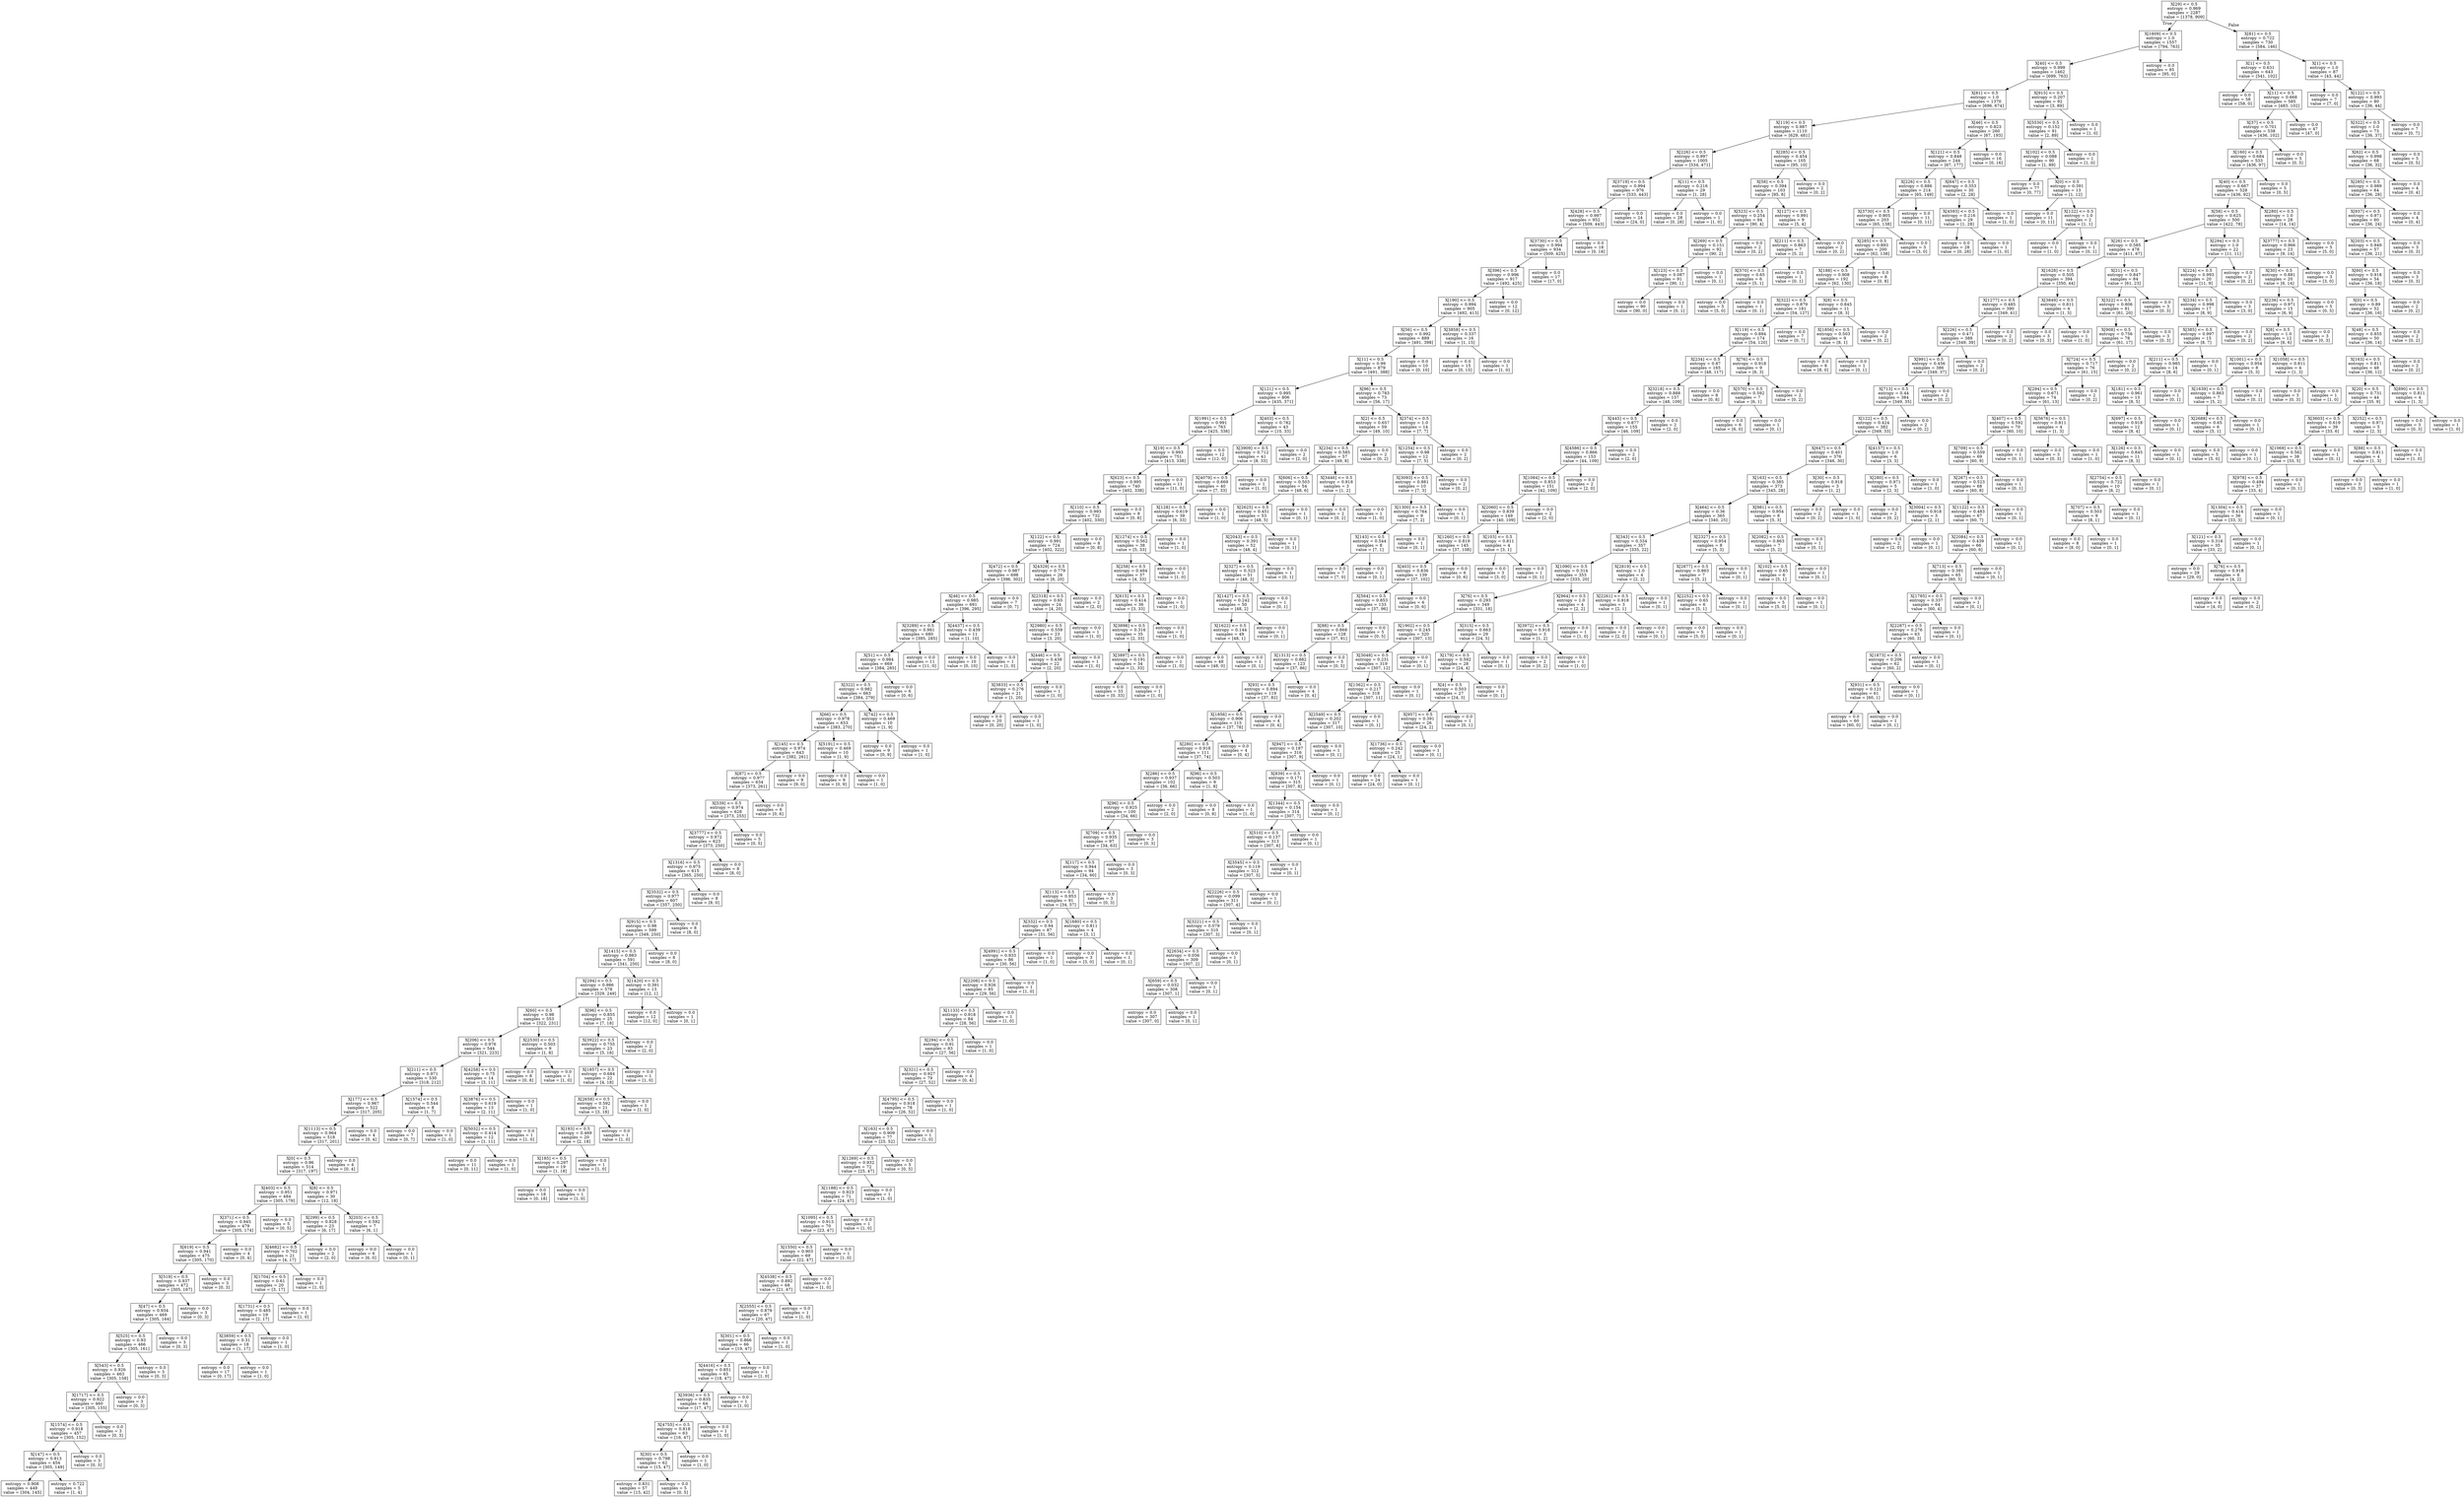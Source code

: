 digraph Tree {
node [shape=box] ;
0 [label="X[29] <= 0.5\nentropy = 0.969\nsamples = 2287\nvalue = [1378, 909]"] ;
1 [label="X[1609] <= 0.5\nentropy = 1.0\nsamples = 1557\nvalue = [794, 763]"] ;
0 -> 1 [labeldistance=2.5, labelangle=45, headlabel="True"] ;
2 [label="X[40] <= 0.5\nentropy = 0.999\nsamples = 1462\nvalue = [699, 763]"] ;
1 -> 2 ;
3 [label="X[81] <= 0.5\nentropy = 1.0\nsamples = 1370\nvalue = [696, 674]"] ;
2 -> 3 ;
4 [label="X[119] <= 0.5\nentropy = 0.987\nsamples = 1110\nvalue = [629, 481]"] ;
3 -> 4 ;
5 [label="X[226] <= 0.5\nentropy = 0.997\nsamples = 1005\nvalue = [534, 471]"] ;
4 -> 5 ;
6 [label="X[3719] <= 0.5\nentropy = 0.994\nsamples = 976\nvalue = [533, 443]"] ;
5 -> 6 ;
7 [label="X[428] <= 0.5\nentropy = 0.997\nsamples = 952\nvalue = [509, 443]"] ;
6 -> 7 ;
8 [label="X[3730] <= 0.5\nentropy = 0.994\nsamples = 934\nvalue = [509, 425]"] ;
7 -> 8 ;
9 [label="X[396] <= 0.5\nentropy = 0.996\nsamples = 917\nvalue = [492, 425]"] ;
8 -> 9 ;
10 [label="X[190] <= 0.5\nentropy = 0.994\nsamples = 905\nvalue = [492, 413]"] ;
9 -> 10 ;
11 [label="X[56] <= 0.5\nentropy = 0.992\nsamples = 889\nvalue = [491, 398]"] ;
10 -> 11 ;
12 [label="X[11] <= 0.5\nentropy = 0.99\nsamples = 879\nvalue = [491, 388]"] ;
11 -> 12 ;
13 [label="X[121] <= 0.5\nentropy = 0.995\nsamples = 806\nvalue = [435, 371]"] ;
12 -> 13 ;
14 [label="X[1991] <= 0.5\nentropy = 0.991\nsamples = 763\nvalue = [425, 338]"] ;
13 -> 14 ;
15 [label="X[19] <= 0.5\nentropy = 0.993\nsamples = 751\nvalue = [413, 338]"] ;
14 -> 15 ;
16 [label="X[623] <= 0.5\nentropy = 0.995\nsamples = 740\nvalue = [402, 338]"] ;
15 -> 16 ;
17 [label="X[110] <= 0.5\nentropy = 0.993\nsamples = 732\nvalue = [402, 330]"] ;
16 -> 17 ;
18 [label="X[122] <= 0.5\nentropy = 0.991\nsamples = 724\nvalue = [402, 322]"] ;
17 -> 18 ;
19 [label="X[472] <= 0.5\nentropy = 0.987\nsamples = 698\nvalue = [396, 302]"] ;
18 -> 19 ;
20 [label="X[46] <= 0.5\nentropy = 0.985\nsamples = 691\nvalue = [396, 295]"] ;
19 -> 20 ;
21 [label="X[3289] <= 0.5\nentropy = 0.981\nsamples = 680\nvalue = [395, 285]"] ;
20 -> 21 ;
22 [label="X[51] <= 0.5\nentropy = 0.984\nsamples = 669\nvalue = [384, 285]"] ;
21 -> 22 ;
23 [label="X[322] <= 0.5\nentropy = 0.982\nsamples = 663\nvalue = [384, 279]"] ;
22 -> 23 ;
24 [label="X[66] <= 0.5\nentropy = 0.978\nsamples = 653\nvalue = [383, 270]"] ;
23 -> 24 ;
25 [label="X[145] <= 0.5\nentropy = 0.974\nsamples = 643\nvalue = [382, 261]"] ;
24 -> 25 ;
26 [label="X[87] <= 0.5\nentropy = 0.977\nsamples = 634\nvalue = [373, 261]"] ;
25 -> 26 ;
27 [label="X[539] <= 0.5\nentropy = 0.974\nsamples = 628\nvalue = [373, 255]"] ;
26 -> 27 ;
28 [label="X[3777] <= 0.5\nentropy = 0.972\nsamples = 623\nvalue = [373, 250]"] ;
27 -> 28 ;
29 [label="X[1316] <= 0.5\nentropy = 0.975\nsamples = 615\nvalue = [365, 250]"] ;
28 -> 29 ;
30 [label="X[3532] <= 0.5\nentropy = 0.977\nsamples = 607\nvalue = [357, 250]"] ;
29 -> 30 ;
31 [label="X[915] <= 0.5\nentropy = 0.98\nsamples = 599\nvalue = [349, 250]"] ;
30 -> 31 ;
32 [label="X[1415] <= 0.5\nentropy = 0.983\nsamples = 591\nvalue = [341, 250]"] ;
31 -> 32 ;
33 [label="X[294] <= 0.5\nentropy = 0.986\nsamples = 578\nvalue = [329, 249]"] ;
32 -> 33 ;
34 [label="X[60] <= 0.5\nentropy = 0.98\nsamples = 553\nvalue = [322, 231]"] ;
33 -> 34 ;
35 [label="X[206] <= 0.5\nentropy = 0.976\nsamples = 544\nvalue = [321, 223]"] ;
34 -> 35 ;
36 [label="X[211] <= 0.5\nentropy = 0.971\nsamples = 530\nvalue = [318, 212]"] ;
35 -> 36 ;
37 [label="X[177] <= 0.5\nentropy = 0.967\nsamples = 522\nvalue = [317, 205]"] ;
36 -> 37 ;
38 [label="X[1113] <= 0.5\nentropy = 0.964\nsamples = 518\nvalue = [317, 201]"] ;
37 -> 38 ;
39 [label="X[0] <= 0.5\nentropy = 0.96\nsamples = 514\nvalue = [317, 197]"] ;
38 -> 39 ;
40 [label="X[403] <= 0.5\nentropy = 0.951\nsamples = 484\nvalue = [305, 179]"] ;
39 -> 40 ;
41 [label="X[371] <= 0.5\nentropy = 0.945\nsamples = 479\nvalue = [305, 174]"] ;
40 -> 41 ;
42 [label="X[619] <= 0.5\nentropy = 0.941\nsamples = 475\nvalue = [305, 170]"] ;
41 -> 42 ;
43 [label="X[519] <= 0.5\nentropy = 0.937\nsamples = 472\nvalue = [305, 167]"] ;
42 -> 43 ;
44 [label="X[47] <= 0.5\nentropy = 0.934\nsamples = 469\nvalue = [305, 164]"] ;
43 -> 44 ;
45 [label="X[525] <= 0.5\nentropy = 0.93\nsamples = 466\nvalue = [305, 161]"] ;
44 -> 45 ;
46 [label="X[543] <= 0.5\nentropy = 0.926\nsamples = 463\nvalue = [305, 158]"] ;
45 -> 46 ;
47 [label="X[1717] <= 0.5\nentropy = 0.922\nsamples = 460\nvalue = [305, 155]"] ;
46 -> 47 ;
48 [label="X[1574] <= 0.5\nentropy = 0.918\nsamples = 457\nvalue = [305, 152]"] ;
47 -> 48 ;
49 [label="X[147] <= 0.5\nentropy = 0.913\nsamples = 454\nvalue = [305, 149]"] ;
48 -> 49 ;
50 [label="entropy = 0.908\nsamples = 449\nvalue = [304, 145]"] ;
49 -> 50 ;
51 [label="entropy = 0.722\nsamples = 5\nvalue = [1, 4]"] ;
49 -> 51 ;
52 [label="entropy = 0.0\nsamples = 3\nvalue = [0, 3]"] ;
48 -> 52 ;
53 [label="entropy = 0.0\nsamples = 3\nvalue = [0, 3]"] ;
47 -> 53 ;
54 [label="entropy = 0.0\nsamples = 3\nvalue = [0, 3]"] ;
46 -> 54 ;
55 [label="entropy = 0.0\nsamples = 3\nvalue = [0, 3]"] ;
45 -> 55 ;
56 [label="entropy = 0.0\nsamples = 3\nvalue = [0, 3]"] ;
44 -> 56 ;
57 [label="entropy = 0.0\nsamples = 3\nvalue = [0, 3]"] ;
43 -> 57 ;
58 [label="entropy = 0.0\nsamples = 3\nvalue = [0, 3]"] ;
42 -> 58 ;
59 [label="entropy = 0.0\nsamples = 4\nvalue = [0, 4]"] ;
41 -> 59 ;
60 [label="entropy = 0.0\nsamples = 5\nvalue = [0, 5]"] ;
40 -> 60 ;
61 [label="X[8] <= 0.5\nentropy = 0.971\nsamples = 30\nvalue = [12, 18]"] ;
39 -> 61 ;
62 [label="X[299] <= 0.5\nentropy = 0.828\nsamples = 23\nvalue = [6, 17]"] ;
61 -> 62 ;
63 [label="X[4682] <= 0.5\nentropy = 0.702\nsamples = 21\nvalue = [4, 17]"] ;
62 -> 63 ;
64 [label="X[1704] <= 0.5\nentropy = 0.61\nsamples = 20\nvalue = [3, 17]"] ;
63 -> 64 ;
65 [label="X[1731] <= 0.5\nentropy = 0.485\nsamples = 19\nvalue = [2, 17]"] ;
64 -> 65 ;
66 [label="X[3859] <= 0.5\nentropy = 0.31\nsamples = 18\nvalue = [1, 17]"] ;
65 -> 66 ;
67 [label="entropy = 0.0\nsamples = 17\nvalue = [0, 17]"] ;
66 -> 67 ;
68 [label="entropy = 0.0\nsamples = 1\nvalue = [1, 0]"] ;
66 -> 68 ;
69 [label="entropy = 0.0\nsamples = 1\nvalue = [1, 0]"] ;
65 -> 69 ;
70 [label="entropy = 0.0\nsamples = 1\nvalue = [1, 0]"] ;
64 -> 70 ;
71 [label="entropy = 0.0\nsamples = 1\nvalue = [1, 0]"] ;
63 -> 71 ;
72 [label="entropy = 0.0\nsamples = 2\nvalue = [2, 0]"] ;
62 -> 72 ;
73 [label="X[203] <= 0.5\nentropy = 0.592\nsamples = 7\nvalue = [6, 1]"] ;
61 -> 73 ;
74 [label="entropy = 0.0\nsamples = 6\nvalue = [6, 0]"] ;
73 -> 74 ;
75 [label="entropy = 0.0\nsamples = 1\nvalue = [0, 1]"] ;
73 -> 75 ;
76 [label="entropy = 0.0\nsamples = 4\nvalue = [0, 4]"] ;
38 -> 76 ;
77 [label="entropy = 0.0\nsamples = 4\nvalue = [0, 4]"] ;
37 -> 77 ;
78 [label="X[1574] <= 0.5\nentropy = 0.544\nsamples = 8\nvalue = [1, 7]"] ;
36 -> 78 ;
79 [label="entropy = 0.0\nsamples = 7\nvalue = [0, 7]"] ;
78 -> 79 ;
80 [label="entropy = 0.0\nsamples = 1\nvalue = [1, 0]"] ;
78 -> 80 ;
81 [label="X[4258] <= 0.5\nentropy = 0.75\nsamples = 14\nvalue = [3, 11]"] ;
35 -> 81 ;
82 [label="X[3876] <= 0.5\nentropy = 0.619\nsamples = 13\nvalue = [2, 11]"] ;
81 -> 82 ;
83 [label="X[5032] <= 0.5\nentropy = 0.414\nsamples = 12\nvalue = [1, 11]"] ;
82 -> 83 ;
84 [label="entropy = 0.0\nsamples = 11\nvalue = [0, 11]"] ;
83 -> 84 ;
85 [label="entropy = 0.0\nsamples = 1\nvalue = [1, 0]"] ;
83 -> 85 ;
86 [label="entropy = 0.0\nsamples = 1\nvalue = [1, 0]"] ;
82 -> 86 ;
87 [label="entropy = 0.0\nsamples = 1\nvalue = [1, 0]"] ;
81 -> 87 ;
88 [label="X[2530] <= 0.5\nentropy = 0.503\nsamples = 9\nvalue = [1, 8]"] ;
34 -> 88 ;
89 [label="entropy = 0.0\nsamples = 8\nvalue = [0, 8]"] ;
88 -> 89 ;
90 [label="entropy = 0.0\nsamples = 1\nvalue = [1, 0]"] ;
88 -> 90 ;
91 [label="X[96] <= 0.5\nentropy = 0.855\nsamples = 25\nvalue = [7, 18]"] ;
33 -> 91 ;
92 [label="X[3922] <= 0.5\nentropy = 0.755\nsamples = 23\nvalue = [5, 18]"] ;
91 -> 92 ;
93 [label="X[1857] <= 0.5\nentropy = 0.684\nsamples = 22\nvalue = [4, 18]"] ;
92 -> 93 ;
94 [label="X[2658] <= 0.5\nentropy = 0.592\nsamples = 21\nvalue = [3, 18]"] ;
93 -> 94 ;
95 [label="X[193] <= 0.5\nentropy = 0.469\nsamples = 20\nvalue = [2, 18]"] ;
94 -> 95 ;
96 [label="X[185] <= 0.5\nentropy = 0.297\nsamples = 19\nvalue = [1, 18]"] ;
95 -> 96 ;
97 [label="entropy = 0.0\nsamples = 18\nvalue = [0, 18]"] ;
96 -> 97 ;
98 [label="entropy = 0.0\nsamples = 1\nvalue = [1, 0]"] ;
96 -> 98 ;
99 [label="entropy = 0.0\nsamples = 1\nvalue = [1, 0]"] ;
95 -> 99 ;
100 [label="entropy = 0.0\nsamples = 1\nvalue = [1, 0]"] ;
94 -> 100 ;
101 [label="entropy = 0.0\nsamples = 1\nvalue = [1, 0]"] ;
93 -> 101 ;
102 [label="entropy = 0.0\nsamples = 1\nvalue = [1, 0]"] ;
92 -> 102 ;
103 [label="entropy = 0.0\nsamples = 2\nvalue = [2, 0]"] ;
91 -> 103 ;
104 [label="X[1420] <= 0.5\nentropy = 0.391\nsamples = 13\nvalue = [12, 1]"] ;
32 -> 104 ;
105 [label="entropy = 0.0\nsamples = 12\nvalue = [12, 0]"] ;
104 -> 105 ;
106 [label="entropy = 0.0\nsamples = 1\nvalue = [0, 1]"] ;
104 -> 106 ;
107 [label="entropy = 0.0\nsamples = 8\nvalue = [8, 0]"] ;
31 -> 107 ;
108 [label="entropy = 0.0\nsamples = 8\nvalue = [8, 0]"] ;
30 -> 108 ;
109 [label="entropy = 0.0\nsamples = 8\nvalue = [8, 0]"] ;
29 -> 109 ;
110 [label="entropy = 0.0\nsamples = 8\nvalue = [8, 0]"] ;
28 -> 110 ;
111 [label="entropy = 0.0\nsamples = 5\nvalue = [0, 5]"] ;
27 -> 111 ;
112 [label="entropy = 0.0\nsamples = 6\nvalue = [0, 6]"] ;
26 -> 112 ;
113 [label="entropy = 0.0\nsamples = 9\nvalue = [9, 0]"] ;
25 -> 113 ;
114 [label="X[5191] <= 0.5\nentropy = 0.469\nsamples = 10\nvalue = [1, 9]"] ;
24 -> 114 ;
115 [label="entropy = 0.0\nsamples = 9\nvalue = [0, 9]"] ;
114 -> 115 ;
116 [label="entropy = 0.0\nsamples = 1\nvalue = [1, 0]"] ;
114 -> 116 ;
117 [label="X[742] <= 0.5\nentropy = 0.469\nsamples = 10\nvalue = [1, 9]"] ;
23 -> 117 ;
118 [label="entropy = 0.0\nsamples = 9\nvalue = [0, 9]"] ;
117 -> 118 ;
119 [label="entropy = 0.0\nsamples = 1\nvalue = [1, 0]"] ;
117 -> 119 ;
120 [label="entropy = 0.0\nsamples = 6\nvalue = [0, 6]"] ;
22 -> 120 ;
121 [label="entropy = 0.0\nsamples = 11\nvalue = [11, 0]"] ;
21 -> 121 ;
122 [label="X[4437] <= 0.5\nentropy = 0.439\nsamples = 11\nvalue = [1, 10]"] ;
20 -> 122 ;
123 [label="entropy = 0.0\nsamples = 10\nvalue = [0, 10]"] ;
122 -> 123 ;
124 [label="entropy = 0.0\nsamples = 1\nvalue = [1, 0]"] ;
122 -> 124 ;
125 [label="entropy = 0.0\nsamples = 7\nvalue = [0, 7]"] ;
19 -> 125 ;
126 [label="X[4329] <= 0.5\nentropy = 0.779\nsamples = 26\nvalue = [6, 20]"] ;
18 -> 126 ;
127 [label="X[2318] <= 0.5\nentropy = 0.65\nsamples = 24\nvalue = [4, 20]"] ;
126 -> 127 ;
128 [label="X[2980] <= 0.5\nentropy = 0.559\nsamples = 23\nvalue = [3, 20]"] ;
127 -> 128 ;
129 [label="X[446] <= 0.5\nentropy = 0.439\nsamples = 22\nvalue = [2, 20]"] ;
128 -> 129 ;
130 [label="X[3833] <= 0.5\nentropy = 0.276\nsamples = 21\nvalue = [1, 20]"] ;
129 -> 130 ;
131 [label="entropy = 0.0\nsamples = 20\nvalue = [0, 20]"] ;
130 -> 131 ;
132 [label="entropy = 0.0\nsamples = 1\nvalue = [1, 0]"] ;
130 -> 132 ;
133 [label="entropy = 0.0\nsamples = 1\nvalue = [1, 0]"] ;
129 -> 133 ;
134 [label="entropy = 0.0\nsamples = 1\nvalue = [1, 0]"] ;
128 -> 134 ;
135 [label="entropy = 0.0\nsamples = 1\nvalue = [1, 0]"] ;
127 -> 135 ;
136 [label="entropy = 0.0\nsamples = 2\nvalue = [2, 0]"] ;
126 -> 136 ;
137 [label="entropy = 0.0\nsamples = 8\nvalue = [0, 8]"] ;
17 -> 137 ;
138 [label="entropy = 0.0\nsamples = 8\nvalue = [0, 8]"] ;
16 -> 138 ;
139 [label="entropy = 0.0\nsamples = 11\nvalue = [11, 0]"] ;
15 -> 139 ;
140 [label="entropy = 0.0\nsamples = 12\nvalue = [12, 0]"] ;
14 -> 140 ;
141 [label="X[403] <= 0.5\nentropy = 0.782\nsamples = 43\nvalue = [10, 33]"] ;
13 -> 141 ;
142 [label="X[3909] <= 0.5\nentropy = 0.712\nsamples = 41\nvalue = [8, 33]"] ;
141 -> 142 ;
143 [label="X[4079] <= 0.5\nentropy = 0.669\nsamples = 40\nvalue = [7, 33]"] ;
142 -> 143 ;
144 [label="X[128] <= 0.5\nentropy = 0.619\nsamples = 39\nvalue = [6, 33]"] ;
143 -> 144 ;
145 [label="X[1274] <= 0.5\nentropy = 0.562\nsamples = 38\nvalue = [5, 33]"] ;
144 -> 145 ;
146 [label="X[258] <= 0.5\nentropy = 0.494\nsamples = 37\nvalue = [4, 33]"] ;
145 -> 146 ;
147 [label="X[615] <= 0.5\nentropy = 0.414\nsamples = 36\nvalue = [3, 33]"] ;
146 -> 147 ;
148 [label="X[3898] <= 0.5\nentropy = 0.316\nsamples = 35\nvalue = [2, 33]"] ;
147 -> 148 ;
149 [label="X[3897] <= 0.5\nentropy = 0.191\nsamples = 34\nvalue = [1, 33]"] ;
148 -> 149 ;
150 [label="entropy = 0.0\nsamples = 33\nvalue = [0, 33]"] ;
149 -> 150 ;
151 [label="entropy = 0.0\nsamples = 1\nvalue = [1, 0]"] ;
149 -> 151 ;
152 [label="entropy = 0.0\nsamples = 1\nvalue = [1, 0]"] ;
148 -> 152 ;
153 [label="entropy = 0.0\nsamples = 1\nvalue = [1, 0]"] ;
147 -> 153 ;
154 [label="entropy = 0.0\nsamples = 1\nvalue = [1, 0]"] ;
146 -> 154 ;
155 [label="entropy = 0.0\nsamples = 1\nvalue = [1, 0]"] ;
145 -> 155 ;
156 [label="entropy = 0.0\nsamples = 1\nvalue = [1, 0]"] ;
144 -> 156 ;
157 [label="entropy = 0.0\nsamples = 1\nvalue = [1, 0]"] ;
143 -> 157 ;
158 [label="entropy = 0.0\nsamples = 1\nvalue = [1, 0]"] ;
142 -> 158 ;
159 [label="entropy = 0.0\nsamples = 2\nvalue = [2, 0]"] ;
141 -> 159 ;
160 [label="X[96] <= 0.5\nentropy = 0.783\nsamples = 73\nvalue = [56, 17]"] ;
12 -> 160 ;
161 [label="X[2] <= 0.5\nentropy = 0.657\nsamples = 59\nvalue = [49, 10]"] ;
160 -> 161 ;
162 [label="X[234] <= 0.5\nentropy = 0.585\nsamples = 57\nvalue = [49, 8]"] ;
161 -> 162 ;
163 [label="X[606] <= 0.5\nentropy = 0.503\nsamples = 54\nvalue = [48, 6]"] ;
162 -> 163 ;
164 [label="X[2625] <= 0.5\nentropy = 0.451\nsamples = 53\nvalue = [48, 5]"] ;
163 -> 164 ;
165 [label="X[2043] <= 0.5\nentropy = 0.391\nsamples = 52\nvalue = [48, 4]"] ;
164 -> 165 ;
166 [label="X[327] <= 0.5\nentropy = 0.323\nsamples = 51\nvalue = [48, 3]"] ;
165 -> 166 ;
167 [label="X[1427] <= 0.5\nentropy = 0.242\nsamples = 50\nvalue = [48, 2]"] ;
166 -> 167 ;
168 [label="X[1622] <= 0.5\nentropy = 0.144\nsamples = 49\nvalue = [48, 1]"] ;
167 -> 168 ;
169 [label="entropy = 0.0\nsamples = 48\nvalue = [48, 0]"] ;
168 -> 169 ;
170 [label="entropy = 0.0\nsamples = 1\nvalue = [0, 1]"] ;
168 -> 170 ;
171 [label="entropy = 0.0\nsamples = 1\nvalue = [0, 1]"] ;
167 -> 171 ;
172 [label="entropy = 0.0\nsamples = 1\nvalue = [0, 1]"] ;
166 -> 172 ;
173 [label="entropy = 0.0\nsamples = 1\nvalue = [0, 1]"] ;
165 -> 173 ;
174 [label="entropy = 0.0\nsamples = 1\nvalue = [0, 1]"] ;
164 -> 174 ;
175 [label="entropy = 0.0\nsamples = 1\nvalue = [0, 1]"] ;
163 -> 175 ;
176 [label="X[3446] <= 0.5\nentropy = 0.918\nsamples = 3\nvalue = [1, 2]"] ;
162 -> 176 ;
177 [label="entropy = 0.0\nsamples = 2\nvalue = [0, 2]"] ;
176 -> 177 ;
178 [label="entropy = 0.0\nsamples = 1\nvalue = [1, 0]"] ;
176 -> 178 ;
179 [label="entropy = 0.0\nsamples = 2\nvalue = [0, 2]"] ;
161 -> 179 ;
180 [label="X[374] <= 0.5\nentropy = 1.0\nsamples = 14\nvalue = [7, 7]"] ;
160 -> 180 ;
181 [label="X[1254] <= 0.5\nentropy = 0.98\nsamples = 12\nvalue = [7, 5]"] ;
180 -> 181 ;
182 [label="X[3093] <= 0.5\nentropy = 0.881\nsamples = 10\nvalue = [7, 3]"] ;
181 -> 182 ;
183 [label="X[1300] <= 0.5\nentropy = 0.764\nsamples = 9\nvalue = [7, 2]"] ;
182 -> 183 ;
184 [label="X[143] <= 0.5\nentropy = 0.544\nsamples = 8\nvalue = [7, 1]"] ;
183 -> 184 ;
185 [label="entropy = 0.0\nsamples = 7\nvalue = [7, 0]"] ;
184 -> 185 ;
186 [label="entropy = 0.0\nsamples = 1\nvalue = [0, 1]"] ;
184 -> 186 ;
187 [label="entropy = 0.0\nsamples = 1\nvalue = [0, 1]"] ;
183 -> 187 ;
188 [label="entropy = 0.0\nsamples = 1\nvalue = [0, 1]"] ;
182 -> 188 ;
189 [label="entropy = 0.0\nsamples = 2\nvalue = [0, 2]"] ;
181 -> 189 ;
190 [label="entropy = 0.0\nsamples = 2\nvalue = [0, 2]"] ;
180 -> 190 ;
191 [label="entropy = 0.0\nsamples = 10\nvalue = [0, 10]"] ;
11 -> 191 ;
192 [label="X[3858] <= 0.5\nentropy = 0.337\nsamples = 16\nvalue = [1, 15]"] ;
10 -> 192 ;
193 [label="entropy = 0.0\nsamples = 15\nvalue = [0, 15]"] ;
192 -> 193 ;
194 [label="entropy = 0.0\nsamples = 1\nvalue = [1, 0]"] ;
192 -> 194 ;
195 [label="entropy = 0.0\nsamples = 12\nvalue = [0, 12]"] ;
9 -> 195 ;
196 [label="entropy = 0.0\nsamples = 17\nvalue = [17, 0]"] ;
8 -> 196 ;
197 [label="entropy = 0.0\nsamples = 18\nvalue = [0, 18]"] ;
7 -> 197 ;
198 [label="entropy = 0.0\nsamples = 24\nvalue = [24, 0]"] ;
6 -> 198 ;
199 [label="X[11] <= 0.5\nentropy = 0.216\nsamples = 29\nvalue = [1, 28]"] ;
5 -> 199 ;
200 [label="entropy = 0.0\nsamples = 28\nvalue = [0, 28]"] ;
199 -> 200 ;
201 [label="entropy = 0.0\nsamples = 1\nvalue = [1, 0]"] ;
199 -> 201 ;
202 [label="X[285] <= 0.5\nentropy = 0.454\nsamples = 105\nvalue = [95, 10]"] ;
4 -> 202 ;
203 [label="X[58] <= 0.5\nentropy = 0.394\nsamples = 103\nvalue = [95, 8]"] ;
202 -> 203 ;
204 [label="X[523] <= 0.5\nentropy = 0.254\nsamples = 94\nvalue = [90, 4]"] ;
203 -> 204 ;
205 [label="X[269] <= 0.5\nentropy = 0.151\nsamples = 92\nvalue = [90, 2]"] ;
204 -> 205 ;
206 [label="X[123] <= 0.5\nentropy = 0.087\nsamples = 91\nvalue = [90, 1]"] ;
205 -> 206 ;
207 [label="entropy = 0.0\nsamples = 90\nvalue = [90, 0]"] ;
206 -> 207 ;
208 [label="entropy = 0.0\nsamples = 1\nvalue = [0, 1]"] ;
206 -> 208 ;
209 [label="entropy = 0.0\nsamples = 1\nvalue = [0, 1]"] ;
205 -> 209 ;
210 [label="entropy = 0.0\nsamples = 2\nvalue = [0, 2]"] ;
204 -> 210 ;
211 [label="X[127] <= 0.5\nentropy = 0.991\nsamples = 9\nvalue = [5, 4]"] ;
203 -> 211 ;
212 [label="X[211] <= 0.5\nentropy = 0.863\nsamples = 7\nvalue = [5, 2]"] ;
211 -> 212 ;
213 [label="X[570] <= 0.5\nentropy = 0.65\nsamples = 6\nvalue = [5, 1]"] ;
212 -> 213 ;
214 [label="entropy = 0.0\nsamples = 5\nvalue = [5, 0]"] ;
213 -> 214 ;
215 [label="entropy = 0.0\nsamples = 1\nvalue = [0, 1]"] ;
213 -> 215 ;
216 [label="entropy = 0.0\nsamples = 1\nvalue = [0, 1]"] ;
212 -> 216 ;
217 [label="entropy = 0.0\nsamples = 2\nvalue = [0, 2]"] ;
211 -> 217 ;
218 [label="entropy = 0.0\nsamples = 2\nvalue = [0, 2]"] ;
202 -> 218 ;
219 [label="X[46] <= 0.5\nentropy = 0.823\nsamples = 260\nvalue = [67, 193]"] ;
3 -> 219 ;
220 [label="X[121] <= 0.5\nentropy = 0.848\nsamples = 244\nvalue = [67, 177]"] ;
219 -> 220 ;
221 [label="X[226] <= 0.5\nentropy = 0.886\nsamples = 214\nvalue = [65, 149]"] ;
220 -> 221 ;
222 [label="X[3730] <= 0.5\nentropy = 0.905\nsamples = 203\nvalue = [65, 138]"] ;
221 -> 222 ;
223 [label="X[285] <= 0.5\nentropy = 0.893\nsamples = 200\nvalue = [62, 138]"] ;
222 -> 223 ;
224 [label="X[188] <= 0.5\nentropy = 0.908\nsamples = 192\nvalue = [62, 130]"] ;
223 -> 224 ;
225 [label="X[322] <= 0.5\nentropy = 0.879\nsamples = 181\nvalue = [54, 127]"] ;
224 -> 225 ;
226 [label="X[119] <= 0.5\nentropy = 0.894\nsamples = 174\nvalue = [54, 120]"] ;
225 -> 226 ;
227 [label="X[234] <= 0.5\nentropy = 0.87\nsamples = 165\nvalue = [48, 117]"] ;
226 -> 227 ;
228 [label="X[3218] <= 0.5\nentropy = 0.888\nsamples = 157\nvalue = [48, 109]"] ;
227 -> 228 ;
229 [label="X[445] <= 0.5\nentropy = 0.877\nsamples = 155\nvalue = [46, 109]"] ;
228 -> 229 ;
230 [label="X[4586] <= 0.5\nentropy = 0.866\nsamples = 153\nvalue = [44, 109]"] ;
229 -> 230 ;
231 [label="X[1084] <= 0.5\nentropy = 0.853\nsamples = 151\nvalue = [42, 109]"] ;
230 -> 231 ;
232 [label="X[2060] <= 0.5\nentropy = 0.839\nsamples = 149\nvalue = [40, 109]"] ;
231 -> 232 ;
233 [label="X[1260] <= 0.5\nentropy = 0.819\nsamples = 145\nvalue = [37, 108]"] ;
232 -> 233 ;
234 [label="X[403] <= 0.5\nentropy = 0.836\nsamples = 139\nvalue = [37, 102]"] ;
233 -> 234 ;
235 [label="X[564] <= 0.5\nentropy = 0.853\nsamples = 133\nvalue = [37, 96]"] ;
234 -> 235 ;
236 [label="X[88] <= 0.5\nentropy = 0.868\nsamples = 128\nvalue = [37, 91]"] ;
235 -> 236 ;
237 [label="X[1313] <= 0.5\nentropy = 0.882\nsamples = 123\nvalue = [37, 86]"] ;
236 -> 237 ;
238 [label="X[93] <= 0.5\nentropy = 0.894\nsamples = 119\nvalue = [37, 82]"] ;
237 -> 238 ;
239 [label="X[1856] <= 0.5\nentropy = 0.906\nsamples = 115\nvalue = [37, 78]"] ;
238 -> 239 ;
240 [label="X[280] <= 0.5\nentropy = 0.918\nsamples = 111\nvalue = [37, 74]"] ;
239 -> 240 ;
241 [label="X[286] <= 0.5\nentropy = 0.937\nsamples = 102\nvalue = [36, 66]"] ;
240 -> 241 ;
242 [label="X[96] <= 0.5\nentropy = 0.925\nsamples = 100\nvalue = [34, 66]"] ;
241 -> 242 ;
243 [label="X[709] <= 0.5\nentropy = 0.935\nsamples = 97\nvalue = [34, 63]"] ;
242 -> 243 ;
244 [label="X[117] <= 0.5\nentropy = 0.944\nsamples = 94\nvalue = [34, 60]"] ;
243 -> 244 ;
245 [label="X[113] <= 0.5\nentropy = 0.953\nsamples = 91\nvalue = [34, 57]"] ;
244 -> 245 ;
246 [label="X[332] <= 0.5\nentropy = 0.94\nsamples = 87\nvalue = [31, 56]"] ;
245 -> 246 ;
247 [label="X[4991] <= 0.5\nentropy = 0.933\nsamples = 86\nvalue = [30, 56]"] ;
246 -> 247 ;
248 [label="X[2208] <= 0.5\nentropy = 0.926\nsamples = 85\nvalue = [29, 56]"] ;
247 -> 248 ;
249 [label="X[1133] <= 0.5\nentropy = 0.918\nsamples = 84\nvalue = [28, 56]"] ;
248 -> 249 ;
250 [label="X[294] <= 0.5\nentropy = 0.91\nsamples = 83\nvalue = [27, 56]"] ;
249 -> 250 ;
251 [label="X[321] <= 0.5\nentropy = 0.927\nsamples = 79\nvalue = [27, 52]"] ;
250 -> 251 ;
252 [label="X[4795] <= 0.5\nentropy = 0.918\nsamples = 78\nvalue = [26, 52]"] ;
251 -> 252 ;
253 [label="X[163] <= 0.5\nentropy = 0.909\nsamples = 77\nvalue = [25, 52]"] ;
252 -> 253 ;
254 [label="X[1269] <= 0.5\nentropy = 0.932\nsamples = 72\nvalue = [25, 47]"] ;
253 -> 254 ;
255 [label="X[1188] <= 0.5\nentropy = 0.923\nsamples = 71\nvalue = [24, 47]"] ;
254 -> 255 ;
256 [label="X[1095] <= 0.5\nentropy = 0.913\nsamples = 70\nvalue = [23, 47]"] ;
255 -> 256 ;
257 [label="X[1550] <= 0.5\nentropy = 0.903\nsamples = 69\nvalue = [22, 47]"] ;
256 -> 257 ;
258 [label="X[4538] <= 0.5\nentropy = 0.892\nsamples = 68\nvalue = [21, 47]"] ;
257 -> 258 ;
259 [label="X[2555] <= 0.5\nentropy = 0.879\nsamples = 67\nvalue = [20, 47]"] ;
258 -> 259 ;
260 [label="X[301] <= 0.5\nentropy = 0.866\nsamples = 66\nvalue = [19, 47]"] ;
259 -> 260 ;
261 [label="X[4416] <= 0.5\nentropy = 0.851\nsamples = 65\nvalue = [18, 47]"] ;
260 -> 261 ;
262 [label="X[3936] <= 0.5\nentropy = 0.835\nsamples = 64\nvalue = [17, 47]"] ;
261 -> 262 ;
263 [label="X[4755] <= 0.5\nentropy = 0.818\nsamples = 63\nvalue = [16, 47]"] ;
262 -> 263 ;
264 [label="X[30] <= 0.5\nentropy = 0.798\nsamples = 62\nvalue = [15, 47]"] ;
263 -> 264 ;
265 [label="entropy = 0.831\nsamples = 57\nvalue = [15, 42]"] ;
264 -> 265 ;
266 [label="entropy = 0.0\nsamples = 5\nvalue = [0, 5]"] ;
264 -> 266 ;
267 [label="entropy = 0.0\nsamples = 1\nvalue = [1, 0]"] ;
263 -> 267 ;
268 [label="entropy = 0.0\nsamples = 1\nvalue = [1, 0]"] ;
262 -> 268 ;
269 [label="entropy = 0.0\nsamples = 1\nvalue = [1, 0]"] ;
261 -> 269 ;
270 [label="entropy = 0.0\nsamples = 1\nvalue = [1, 0]"] ;
260 -> 270 ;
271 [label="entropy = 0.0\nsamples = 1\nvalue = [1, 0]"] ;
259 -> 271 ;
272 [label="entropy = 0.0\nsamples = 1\nvalue = [1, 0]"] ;
258 -> 272 ;
273 [label="entropy = 0.0\nsamples = 1\nvalue = [1, 0]"] ;
257 -> 273 ;
274 [label="entropy = 0.0\nsamples = 1\nvalue = [1, 0]"] ;
256 -> 274 ;
275 [label="entropy = 0.0\nsamples = 1\nvalue = [1, 0]"] ;
255 -> 275 ;
276 [label="entropy = 0.0\nsamples = 1\nvalue = [1, 0]"] ;
254 -> 276 ;
277 [label="entropy = 0.0\nsamples = 5\nvalue = [0, 5]"] ;
253 -> 277 ;
278 [label="entropy = 0.0\nsamples = 1\nvalue = [1, 0]"] ;
252 -> 278 ;
279 [label="entropy = 0.0\nsamples = 1\nvalue = [1, 0]"] ;
251 -> 279 ;
280 [label="entropy = 0.0\nsamples = 4\nvalue = [0, 4]"] ;
250 -> 280 ;
281 [label="entropy = 0.0\nsamples = 1\nvalue = [1, 0]"] ;
249 -> 281 ;
282 [label="entropy = 0.0\nsamples = 1\nvalue = [1, 0]"] ;
248 -> 282 ;
283 [label="entropy = 0.0\nsamples = 1\nvalue = [1, 0]"] ;
247 -> 283 ;
284 [label="entropy = 0.0\nsamples = 1\nvalue = [1, 0]"] ;
246 -> 284 ;
285 [label="X[1680] <= 0.5\nentropy = 0.811\nsamples = 4\nvalue = [3, 1]"] ;
245 -> 285 ;
286 [label="entropy = 0.0\nsamples = 3\nvalue = [3, 0]"] ;
285 -> 286 ;
287 [label="entropy = 0.0\nsamples = 1\nvalue = [0, 1]"] ;
285 -> 287 ;
288 [label="entropy = 0.0\nsamples = 3\nvalue = [0, 3]"] ;
244 -> 288 ;
289 [label="entropy = 0.0\nsamples = 3\nvalue = [0, 3]"] ;
243 -> 289 ;
290 [label="entropy = 0.0\nsamples = 3\nvalue = [0, 3]"] ;
242 -> 290 ;
291 [label="entropy = 0.0\nsamples = 2\nvalue = [2, 0]"] ;
241 -> 291 ;
292 [label="X[96] <= 0.5\nentropy = 0.503\nsamples = 9\nvalue = [1, 8]"] ;
240 -> 292 ;
293 [label="entropy = 0.0\nsamples = 8\nvalue = [0, 8]"] ;
292 -> 293 ;
294 [label="entropy = 0.0\nsamples = 1\nvalue = [1, 0]"] ;
292 -> 294 ;
295 [label="entropy = 0.0\nsamples = 4\nvalue = [0, 4]"] ;
239 -> 295 ;
296 [label="entropy = 0.0\nsamples = 4\nvalue = [0, 4]"] ;
238 -> 296 ;
297 [label="entropy = 0.0\nsamples = 4\nvalue = [0, 4]"] ;
237 -> 297 ;
298 [label="entropy = 0.0\nsamples = 5\nvalue = [0, 5]"] ;
236 -> 298 ;
299 [label="entropy = 0.0\nsamples = 5\nvalue = [0, 5]"] ;
235 -> 299 ;
300 [label="entropy = 0.0\nsamples = 6\nvalue = [0, 6]"] ;
234 -> 300 ;
301 [label="entropy = 0.0\nsamples = 6\nvalue = [0, 6]"] ;
233 -> 301 ;
302 [label="X[103] <= 0.5\nentropy = 0.811\nsamples = 4\nvalue = [3, 1]"] ;
232 -> 302 ;
303 [label="entropy = 0.0\nsamples = 3\nvalue = [3, 0]"] ;
302 -> 303 ;
304 [label="entropy = 0.0\nsamples = 1\nvalue = [0, 1]"] ;
302 -> 304 ;
305 [label="entropy = 0.0\nsamples = 2\nvalue = [2, 0]"] ;
231 -> 305 ;
306 [label="entropy = 0.0\nsamples = 2\nvalue = [2, 0]"] ;
230 -> 306 ;
307 [label="entropy = 0.0\nsamples = 2\nvalue = [2, 0]"] ;
229 -> 307 ;
308 [label="entropy = 0.0\nsamples = 2\nvalue = [2, 0]"] ;
228 -> 308 ;
309 [label="entropy = 0.0\nsamples = 8\nvalue = [0, 8]"] ;
227 -> 309 ;
310 [label="X[76] <= 0.5\nentropy = 0.918\nsamples = 9\nvalue = [6, 3]"] ;
226 -> 310 ;
311 [label="X[570] <= 0.5\nentropy = 0.592\nsamples = 7\nvalue = [6, 1]"] ;
310 -> 311 ;
312 [label="entropy = 0.0\nsamples = 6\nvalue = [6, 0]"] ;
311 -> 312 ;
313 [label="entropy = 0.0\nsamples = 1\nvalue = [0, 1]"] ;
311 -> 313 ;
314 [label="entropy = 0.0\nsamples = 2\nvalue = [0, 2]"] ;
310 -> 314 ;
315 [label="entropy = 0.0\nsamples = 7\nvalue = [0, 7]"] ;
225 -> 315 ;
316 [label="X[8] <= 0.5\nentropy = 0.845\nsamples = 11\nvalue = [8, 3]"] ;
224 -> 316 ;
317 [label="X[1856] <= 0.5\nentropy = 0.503\nsamples = 9\nvalue = [8, 1]"] ;
316 -> 317 ;
318 [label="entropy = 0.0\nsamples = 8\nvalue = [8, 0]"] ;
317 -> 318 ;
319 [label="entropy = 0.0\nsamples = 1\nvalue = [0, 1]"] ;
317 -> 319 ;
320 [label="entropy = 0.0\nsamples = 2\nvalue = [0, 2]"] ;
316 -> 320 ;
321 [label="entropy = 0.0\nsamples = 8\nvalue = [0, 8]"] ;
223 -> 321 ;
322 [label="entropy = 0.0\nsamples = 3\nvalue = [3, 0]"] ;
222 -> 322 ;
323 [label="entropy = 0.0\nsamples = 11\nvalue = [0, 11]"] ;
221 -> 323 ;
324 [label="X[647] <= 0.5\nentropy = 0.353\nsamples = 30\nvalue = [2, 28]"] ;
220 -> 324 ;
325 [label="X[4593] <= 0.5\nentropy = 0.216\nsamples = 29\nvalue = [1, 28]"] ;
324 -> 325 ;
326 [label="entropy = 0.0\nsamples = 28\nvalue = [0, 28]"] ;
325 -> 326 ;
327 [label="entropy = 0.0\nsamples = 1\nvalue = [1, 0]"] ;
325 -> 327 ;
328 [label="entropy = 0.0\nsamples = 1\nvalue = [1, 0]"] ;
324 -> 328 ;
329 [label="entropy = 0.0\nsamples = 16\nvalue = [0, 16]"] ;
219 -> 329 ;
330 [label="X[915] <= 0.5\nentropy = 0.207\nsamples = 92\nvalue = [3, 89]"] ;
2 -> 330 ;
331 [label="X[5530] <= 0.5\nentropy = 0.152\nsamples = 91\nvalue = [2, 89]"] ;
330 -> 331 ;
332 [label="X[102] <= 0.5\nentropy = 0.088\nsamples = 90\nvalue = [1, 89]"] ;
331 -> 332 ;
333 [label="entropy = 0.0\nsamples = 77\nvalue = [0, 77]"] ;
332 -> 333 ;
334 [label="X[0] <= 0.5\nentropy = 0.391\nsamples = 13\nvalue = [1, 12]"] ;
332 -> 334 ;
335 [label="entropy = 0.0\nsamples = 11\nvalue = [0, 11]"] ;
334 -> 335 ;
336 [label="X[122] <= 0.5\nentropy = 1.0\nsamples = 2\nvalue = [1, 1]"] ;
334 -> 336 ;
337 [label="entropy = 0.0\nsamples = 1\nvalue = [1, 0]"] ;
336 -> 337 ;
338 [label="entropy = 0.0\nsamples = 1\nvalue = [0, 1]"] ;
336 -> 338 ;
339 [label="entropy = 0.0\nsamples = 1\nvalue = [1, 0]"] ;
331 -> 339 ;
340 [label="entropy = 0.0\nsamples = 1\nvalue = [1, 0]"] ;
330 -> 340 ;
341 [label="entropy = 0.0\nsamples = 95\nvalue = [95, 0]"] ;
1 -> 341 ;
342 [label="X[81] <= 0.5\nentropy = 0.722\nsamples = 730\nvalue = [584, 146]"] ;
0 -> 342 [labeldistance=2.5, labelangle=-45, headlabel="False"] ;
343 [label="X[1] <= 0.5\nentropy = 0.631\nsamples = 643\nvalue = [541, 102]"] ;
342 -> 343 ;
344 [label="entropy = 0.0\nsamples = 58\nvalue = [58, 0]"] ;
343 -> 344 ;
345 [label="X[11] <= 0.5\nentropy = 0.668\nsamples = 585\nvalue = [483, 102]"] ;
343 -> 345 ;
346 [label="X[37] <= 0.5\nentropy = 0.701\nsamples = 538\nvalue = [436, 102]"] ;
345 -> 346 ;
347 [label="X[160] <= 0.5\nentropy = 0.684\nsamples = 533\nvalue = [436, 97]"] ;
346 -> 347 ;
348 [label="X[40] <= 0.5\nentropy = 0.667\nsamples = 528\nvalue = [436, 92]"] ;
347 -> 348 ;
349 [label="X[58] <= 0.5\nentropy = 0.625\nsamples = 500\nvalue = [422, 78]"] ;
348 -> 349 ;
350 [label="X[26] <= 0.5\nentropy = 0.585\nsamples = 478\nvalue = [411, 67]"] ;
349 -> 350 ;
351 [label="X[1628] <= 0.5\nentropy = 0.505\nsamples = 394\nvalue = [350, 44]"] ;
350 -> 351 ;
352 [label="X[1277] <= 0.5\nentropy = 0.485\nsamples = 390\nvalue = [349, 41]"] ;
351 -> 352 ;
353 [label="X[226] <= 0.5\nentropy = 0.471\nsamples = 388\nvalue = [349, 39]"] ;
352 -> 353 ;
354 [label="X[991] <= 0.5\nentropy = 0.456\nsamples = 386\nvalue = [349, 37]"] ;
353 -> 354 ;
355 [label="X[713] <= 0.5\nentropy = 0.44\nsamples = 384\nvalue = [349, 35]"] ;
354 -> 355 ;
356 [label="X[122] <= 0.5\nentropy = 0.424\nsamples = 382\nvalue = [349, 33]"] ;
355 -> 356 ;
357 [label="X[647] <= 0.5\nentropy = 0.401\nsamples = 376\nvalue = [346, 30]"] ;
356 -> 357 ;
358 [label="X[163] <= 0.5\nentropy = 0.385\nsamples = 373\nvalue = [345, 28]"] ;
357 -> 358 ;
359 [label="X[464] <= 0.5\nentropy = 0.36\nsamples = 365\nvalue = [340, 25]"] ;
358 -> 359 ;
360 [label="X[343] <= 0.5\nentropy = 0.334\nsamples = 357\nvalue = [335, 22]"] ;
359 -> 360 ;
361 [label="X[1090] <= 0.5\nentropy = 0.314\nsamples = 353\nvalue = [333, 20]"] ;
360 -> 361 ;
362 [label="X[76] <= 0.5\nentropy = 0.293\nsamples = 349\nvalue = [331, 18]"] ;
361 -> 362 ;
363 [label="X[1902] <= 0.5\nentropy = 0.245\nsamples = 320\nvalue = [307, 13]"] ;
362 -> 363 ;
364 [label="X[3048] <= 0.5\nentropy = 0.231\nsamples = 319\nvalue = [307, 12]"] ;
363 -> 364 ;
365 [label="X[1362] <= 0.5\nentropy = 0.217\nsamples = 318\nvalue = [307, 11]"] ;
364 -> 365 ;
366 [label="X[2549] <= 0.5\nentropy = 0.202\nsamples = 317\nvalue = [307, 10]"] ;
365 -> 366 ;
367 [label="X[947] <= 0.5\nentropy = 0.187\nsamples = 316\nvalue = [307, 9]"] ;
366 -> 367 ;
368 [label="X[839] <= 0.5\nentropy = 0.171\nsamples = 315\nvalue = [307, 8]"] ;
367 -> 368 ;
369 [label="X[1344] <= 0.5\nentropy = 0.154\nsamples = 314\nvalue = [307, 7]"] ;
368 -> 369 ;
370 [label="X[510] <= 0.5\nentropy = 0.137\nsamples = 313\nvalue = [307, 6]"] ;
369 -> 370 ;
371 [label="X[3545] <= 0.5\nentropy = 0.119\nsamples = 312\nvalue = [307, 5]"] ;
370 -> 371 ;
372 [label="X[2226] <= 0.5\nentropy = 0.099\nsamples = 311\nvalue = [307, 4]"] ;
371 -> 372 ;
373 [label="X[3221] <= 0.5\nentropy = 0.079\nsamples = 310\nvalue = [307, 3]"] ;
372 -> 373 ;
374 [label="X[2634] <= 0.5\nentropy = 0.056\nsamples = 309\nvalue = [307, 2]"] ;
373 -> 374 ;
375 [label="X[659] <= 0.5\nentropy = 0.032\nsamples = 308\nvalue = [307, 1]"] ;
374 -> 375 ;
376 [label="entropy = 0.0\nsamples = 307\nvalue = [307, 0]"] ;
375 -> 376 ;
377 [label="entropy = 0.0\nsamples = 1\nvalue = [0, 1]"] ;
375 -> 377 ;
378 [label="entropy = 0.0\nsamples = 1\nvalue = [0, 1]"] ;
374 -> 378 ;
379 [label="entropy = 0.0\nsamples = 1\nvalue = [0, 1]"] ;
373 -> 379 ;
380 [label="entropy = 0.0\nsamples = 1\nvalue = [0, 1]"] ;
372 -> 380 ;
381 [label="entropy = 0.0\nsamples = 1\nvalue = [0, 1]"] ;
371 -> 381 ;
382 [label="entropy = 0.0\nsamples = 1\nvalue = [0, 1]"] ;
370 -> 382 ;
383 [label="entropy = 0.0\nsamples = 1\nvalue = [0, 1]"] ;
369 -> 383 ;
384 [label="entropy = 0.0\nsamples = 1\nvalue = [0, 1]"] ;
368 -> 384 ;
385 [label="entropy = 0.0\nsamples = 1\nvalue = [0, 1]"] ;
367 -> 385 ;
386 [label="entropy = 0.0\nsamples = 1\nvalue = [0, 1]"] ;
366 -> 386 ;
387 [label="entropy = 0.0\nsamples = 1\nvalue = [0, 1]"] ;
365 -> 387 ;
388 [label="entropy = 0.0\nsamples = 1\nvalue = [0, 1]"] ;
364 -> 388 ;
389 [label="entropy = 0.0\nsamples = 1\nvalue = [0, 1]"] ;
363 -> 389 ;
390 [label="X[315] <= 0.5\nentropy = 0.663\nsamples = 29\nvalue = [24, 5]"] ;
362 -> 390 ;
391 [label="X[179] <= 0.5\nentropy = 0.592\nsamples = 28\nvalue = [24, 4]"] ;
390 -> 391 ;
392 [label="X[4] <= 0.5\nentropy = 0.503\nsamples = 27\nvalue = [24, 3]"] ;
391 -> 392 ;
393 [label="X[957] <= 0.5\nentropy = 0.391\nsamples = 26\nvalue = [24, 2]"] ;
392 -> 393 ;
394 [label="X[1736] <= 0.5\nentropy = 0.242\nsamples = 25\nvalue = [24, 1]"] ;
393 -> 394 ;
395 [label="entropy = 0.0\nsamples = 24\nvalue = [24, 0]"] ;
394 -> 395 ;
396 [label="entropy = 0.0\nsamples = 1\nvalue = [0, 1]"] ;
394 -> 396 ;
397 [label="entropy = 0.0\nsamples = 1\nvalue = [0, 1]"] ;
393 -> 397 ;
398 [label="entropy = 0.0\nsamples = 1\nvalue = [0, 1]"] ;
392 -> 398 ;
399 [label="entropy = 0.0\nsamples = 1\nvalue = [0, 1]"] ;
391 -> 399 ;
400 [label="entropy = 0.0\nsamples = 1\nvalue = [0, 1]"] ;
390 -> 400 ;
401 [label="X[964] <= 0.5\nentropy = 1.0\nsamples = 4\nvalue = [2, 2]"] ;
361 -> 401 ;
402 [label="X[3972] <= 0.5\nentropy = 0.918\nsamples = 3\nvalue = [1, 2]"] ;
401 -> 402 ;
403 [label="entropy = 0.0\nsamples = 2\nvalue = [0, 2]"] ;
402 -> 403 ;
404 [label="entropy = 0.0\nsamples = 1\nvalue = [1, 0]"] ;
402 -> 404 ;
405 [label="entropy = 0.0\nsamples = 1\nvalue = [1, 0]"] ;
401 -> 405 ;
406 [label="X[2819] <= 0.5\nentropy = 1.0\nsamples = 4\nvalue = [2, 2]"] ;
360 -> 406 ;
407 [label="X[2261] <= 0.5\nentropy = 0.918\nsamples = 3\nvalue = [2, 1]"] ;
406 -> 407 ;
408 [label="entropy = 0.0\nsamples = 2\nvalue = [2, 0]"] ;
407 -> 408 ;
409 [label="entropy = 0.0\nsamples = 1\nvalue = [0, 1]"] ;
407 -> 409 ;
410 [label="entropy = 0.0\nsamples = 1\nvalue = [0, 1]"] ;
406 -> 410 ;
411 [label="X[2327] <= 0.5\nentropy = 0.954\nsamples = 8\nvalue = [5, 3]"] ;
359 -> 411 ;
412 [label="X[2877] <= 0.5\nentropy = 0.863\nsamples = 7\nvalue = [5, 2]"] ;
411 -> 412 ;
413 [label="X[2252] <= 0.5\nentropy = 0.65\nsamples = 6\nvalue = [5, 1]"] ;
412 -> 413 ;
414 [label="entropy = 0.0\nsamples = 5\nvalue = [5, 0]"] ;
413 -> 414 ;
415 [label="entropy = 0.0\nsamples = 1\nvalue = [0, 1]"] ;
413 -> 415 ;
416 [label="entropy = 0.0\nsamples = 1\nvalue = [0, 1]"] ;
412 -> 416 ;
417 [label="entropy = 0.0\nsamples = 1\nvalue = [0, 1]"] ;
411 -> 417 ;
418 [label="X[981] <= 0.5\nentropy = 0.954\nsamples = 8\nvalue = [5, 3]"] ;
358 -> 418 ;
419 [label="X[2082] <= 0.5\nentropy = 0.863\nsamples = 7\nvalue = [5, 2]"] ;
418 -> 419 ;
420 [label="X[102] <= 0.5\nentropy = 0.65\nsamples = 6\nvalue = [5, 1]"] ;
419 -> 420 ;
421 [label="entropy = 0.0\nsamples = 5\nvalue = [5, 0]"] ;
420 -> 421 ;
422 [label="entropy = 0.0\nsamples = 1\nvalue = [0, 1]"] ;
420 -> 422 ;
423 [label="entropy = 0.0\nsamples = 1\nvalue = [0, 1]"] ;
419 -> 423 ;
424 [label="entropy = 0.0\nsamples = 1\nvalue = [0, 1]"] ;
418 -> 424 ;
425 [label="X[30] <= 0.5\nentropy = 0.918\nsamples = 3\nvalue = [1, 2]"] ;
357 -> 425 ;
426 [label="entropy = 0.0\nsamples = 2\nvalue = [0, 2]"] ;
425 -> 426 ;
427 [label="entropy = 0.0\nsamples = 1\nvalue = [1, 0]"] ;
425 -> 427 ;
428 [label="X[4157] <= 0.5\nentropy = 1.0\nsamples = 6\nvalue = [3, 3]"] ;
356 -> 428 ;
429 [label="X[280] <= 0.5\nentropy = 0.971\nsamples = 5\nvalue = [2, 3]"] ;
428 -> 429 ;
430 [label="entropy = 0.0\nsamples = 2\nvalue = [0, 2]"] ;
429 -> 430 ;
431 [label="X[3004] <= 0.5\nentropy = 0.918\nsamples = 3\nvalue = [2, 1]"] ;
429 -> 431 ;
432 [label="entropy = 0.0\nsamples = 2\nvalue = [2, 0]"] ;
431 -> 432 ;
433 [label="entropy = 0.0\nsamples = 1\nvalue = [0, 1]"] ;
431 -> 433 ;
434 [label="entropy = 0.0\nsamples = 1\nvalue = [1, 0]"] ;
428 -> 434 ;
435 [label="entropy = 0.0\nsamples = 2\nvalue = [0, 2]"] ;
355 -> 435 ;
436 [label="entropy = 0.0\nsamples = 2\nvalue = [0, 2]"] ;
354 -> 436 ;
437 [label="entropy = 0.0\nsamples = 2\nvalue = [0, 2]"] ;
353 -> 437 ;
438 [label="entropy = 0.0\nsamples = 2\nvalue = [0, 2]"] ;
352 -> 438 ;
439 [label="X[3849] <= 0.5\nentropy = 0.811\nsamples = 4\nvalue = [1, 3]"] ;
351 -> 439 ;
440 [label="entropy = 0.0\nsamples = 3\nvalue = [0, 3]"] ;
439 -> 440 ;
441 [label="entropy = 0.0\nsamples = 1\nvalue = [1, 0]"] ;
439 -> 441 ;
442 [label="X[21] <= 0.5\nentropy = 0.847\nsamples = 84\nvalue = [61, 23]"] ;
350 -> 442 ;
443 [label="X[322] <= 0.5\nentropy = 0.806\nsamples = 81\nvalue = [61, 20]"] ;
442 -> 443 ;
444 [label="X[908] <= 0.5\nentropy = 0.756\nsamples = 78\nvalue = [61, 17]"] ;
443 -> 444 ;
445 [label="X[724] <= 0.5\nentropy = 0.717\nsamples = 76\nvalue = [61, 15]"] ;
444 -> 445 ;
446 [label="X[294] <= 0.5\nentropy = 0.671\nsamples = 74\nvalue = [61, 13]"] ;
445 -> 446 ;
447 [label="X[407] <= 0.5\nentropy = 0.592\nsamples = 70\nvalue = [60, 10]"] ;
446 -> 447 ;
448 [label="X[709] <= 0.5\nentropy = 0.559\nsamples = 69\nvalue = [60, 9]"] ;
447 -> 448 ;
449 [label="X[267] <= 0.5\nentropy = 0.523\nsamples = 68\nvalue = [60, 8]"] ;
448 -> 449 ;
450 [label="X[1122] <= 0.5\nentropy = 0.483\nsamples = 67\nvalue = [60, 7]"] ;
449 -> 450 ;
451 [label="X[2084] <= 0.5\nentropy = 0.439\nsamples = 66\nvalue = [60, 6]"] ;
450 -> 451 ;
452 [label="X[713] <= 0.5\nentropy = 0.391\nsamples = 65\nvalue = [60, 5]"] ;
451 -> 452 ;
453 [label="X[1785] <= 0.5\nentropy = 0.337\nsamples = 64\nvalue = [60, 4]"] ;
452 -> 453 ;
454 [label="X[2287] <= 0.5\nentropy = 0.276\nsamples = 63\nvalue = [60, 3]"] ;
453 -> 454 ;
455 [label="X[1873] <= 0.5\nentropy = 0.206\nsamples = 62\nvalue = [60, 2]"] ;
454 -> 455 ;
456 [label="X[931] <= 0.5\nentropy = 0.121\nsamples = 61\nvalue = [60, 1]"] ;
455 -> 456 ;
457 [label="entropy = 0.0\nsamples = 60\nvalue = [60, 0]"] ;
456 -> 457 ;
458 [label="entropy = 0.0\nsamples = 1\nvalue = [0, 1]"] ;
456 -> 458 ;
459 [label="entropy = 0.0\nsamples = 1\nvalue = [0, 1]"] ;
455 -> 459 ;
460 [label="entropy = 0.0\nsamples = 1\nvalue = [0, 1]"] ;
454 -> 460 ;
461 [label="entropy = 0.0\nsamples = 1\nvalue = [0, 1]"] ;
453 -> 461 ;
462 [label="entropy = 0.0\nsamples = 1\nvalue = [0, 1]"] ;
452 -> 462 ;
463 [label="entropy = 0.0\nsamples = 1\nvalue = [0, 1]"] ;
451 -> 463 ;
464 [label="entropy = 0.0\nsamples = 1\nvalue = [0, 1]"] ;
450 -> 464 ;
465 [label="entropy = 0.0\nsamples = 1\nvalue = [0, 1]"] ;
449 -> 465 ;
466 [label="entropy = 0.0\nsamples = 1\nvalue = [0, 1]"] ;
448 -> 466 ;
467 [label="entropy = 0.0\nsamples = 1\nvalue = [0, 1]"] ;
447 -> 467 ;
468 [label="X[5676] <= 0.5\nentropy = 0.811\nsamples = 4\nvalue = [1, 3]"] ;
446 -> 468 ;
469 [label="entropy = 0.0\nsamples = 3\nvalue = [0, 3]"] ;
468 -> 469 ;
470 [label="entropy = 0.0\nsamples = 1\nvalue = [1, 0]"] ;
468 -> 470 ;
471 [label="entropy = 0.0\nsamples = 2\nvalue = [0, 2]"] ;
445 -> 471 ;
472 [label="entropy = 0.0\nsamples = 2\nvalue = [0, 2]"] ;
444 -> 472 ;
473 [label="entropy = 0.0\nsamples = 3\nvalue = [0, 3]"] ;
443 -> 473 ;
474 [label="entropy = 0.0\nsamples = 3\nvalue = [0, 3]"] ;
442 -> 474 ;
475 [label="X[294] <= 0.5\nentropy = 1.0\nsamples = 22\nvalue = [11, 11]"] ;
349 -> 475 ;
476 [label="X[224] <= 0.5\nentropy = 0.993\nsamples = 20\nvalue = [11, 9]"] ;
475 -> 476 ;
477 [label="X[234] <= 0.5\nentropy = 0.998\nsamples = 17\nvalue = [8, 9]"] ;
476 -> 477 ;
478 [label="X[385] <= 0.5\nentropy = 0.997\nsamples = 15\nvalue = [8, 7]"] ;
477 -> 478 ;
479 [label="X[211] <= 0.5\nentropy = 0.985\nsamples = 14\nvalue = [8, 6]"] ;
478 -> 479 ;
480 [label="X[181] <= 0.5\nentropy = 0.961\nsamples = 13\nvalue = [8, 5]"] ;
479 -> 480 ;
481 [label="X[697] <= 0.5\nentropy = 0.918\nsamples = 12\nvalue = [8, 4]"] ;
480 -> 481 ;
482 [label="X[126] <= 0.5\nentropy = 0.845\nsamples = 11\nvalue = [8, 3]"] ;
481 -> 482 ;
483 [label="X[2754] <= 0.5\nentropy = 0.722\nsamples = 10\nvalue = [8, 2]"] ;
482 -> 483 ;
484 [label="X[707] <= 0.5\nentropy = 0.503\nsamples = 9\nvalue = [8, 1]"] ;
483 -> 484 ;
485 [label="entropy = 0.0\nsamples = 8\nvalue = [8, 0]"] ;
484 -> 485 ;
486 [label="entropy = 0.0\nsamples = 1\nvalue = [0, 1]"] ;
484 -> 486 ;
487 [label="entropy = 0.0\nsamples = 1\nvalue = [0, 1]"] ;
483 -> 487 ;
488 [label="entropy = 0.0\nsamples = 1\nvalue = [0, 1]"] ;
482 -> 488 ;
489 [label="entropy = 0.0\nsamples = 1\nvalue = [0, 1]"] ;
481 -> 489 ;
490 [label="entropy = 0.0\nsamples = 1\nvalue = [0, 1]"] ;
480 -> 490 ;
491 [label="entropy = 0.0\nsamples = 1\nvalue = [0, 1]"] ;
479 -> 491 ;
492 [label="entropy = 0.0\nsamples = 1\nvalue = [0, 1]"] ;
478 -> 492 ;
493 [label="entropy = 0.0\nsamples = 2\nvalue = [0, 2]"] ;
477 -> 493 ;
494 [label="entropy = 0.0\nsamples = 3\nvalue = [3, 0]"] ;
476 -> 494 ;
495 [label="entropy = 0.0\nsamples = 2\nvalue = [0, 2]"] ;
475 -> 495 ;
496 [label="X[280] <= 0.5\nentropy = 1.0\nsamples = 28\nvalue = [14, 14]"] ;
348 -> 496 ;
497 [label="X[3777] <= 0.5\nentropy = 0.966\nsamples = 23\nvalue = [9, 14]"] ;
496 -> 497 ;
498 [label="X[30] <= 0.5\nentropy = 0.881\nsamples = 20\nvalue = [6, 14]"] ;
497 -> 498 ;
499 [label="X[236] <= 0.5\nentropy = 0.971\nsamples = 15\nvalue = [6, 9]"] ;
498 -> 499 ;
500 [label="X[8] <= 0.5\nentropy = 1.0\nsamples = 12\nvalue = [6, 6]"] ;
499 -> 500 ;
501 [label="X[1001] <= 0.5\nentropy = 0.954\nsamples = 8\nvalue = [5, 3]"] ;
500 -> 501 ;
502 [label="X[1639] <= 0.5\nentropy = 0.863\nsamples = 7\nvalue = [5, 2]"] ;
501 -> 502 ;
503 [label="X[2688] <= 0.5\nentropy = 0.65\nsamples = 6\nvalue = [5, 1]"] ;
502 -> 503 ;
504 [label="entropy = 0.0\nsamples = 5\nvalue = [5, 0]"] ;
503 -> 504 ;
505 [label="entropy = 0.0\nsamples = 1\nvalue = [0, 1]"] ;
503 -> 505 ;
506 [label="entropy = 0.0\nsamples = 1\nvalue = [0, 1]"] ;
502 -> 506 ;
507 [label="entropy = 0.0\nsamples = 1\nvalue = [0, 1]"] ;
501 -> 507 ;
508 [label="X[1058] <= 0.5\nentropy = 0.811\nsamples = 4\nvalue = [1, 3]"] ;
500 -> 508 ;
509 [label="entropy = 0.0\nsamples = 3\nvalue = [0, 3]"] ;
508 -> 509 ;
510 [label="entropy = 0.0\nsamples = 1\nvalue = [1, 0]"] ;
508 -> 510 ;
511 [label="entropy = 0.0\nsamples = 3\nvalue = [0, 3]"] ;
499 -> 511 ;
512 [label="entropy = 0.0\nsamples = 5\nvalue = [0, 5]"] ;
498 -> 512 ;
513 [label="entropy = 0.0\nsamples = 3\nvalue = [3, 0]"] ;
497 -> 513 ;
514 [label="entropy = 0.0\nsamples = 5\nvalue = [5, 0]"] ;
496 -> 514 ;
515 [label="entropy = 0.0\nsamples = 5\nvalue = [0, 5]"] ;
347 -> 515 ;
516 [label="entropy = 0.0\nsamples = 5\nvalue = [0, 5]"] ;
346 -> 516 ;
517 [label="entropy = 0.0\nsamples = 47\nvalue = [47, 0]"] ;
345 -> 517 ;
518 [label="X[1] <= 0.5\nentropy = 1.0\nsamples = 87\nvalue = [43, 44]"] ;
342 -> 518 ;
519 [label="entropy = 0.0\nsamples = 7\nvalue = [7, 0]"] ;
518 -> 519 ;
520 [label="X[122] <= 0.5\nentropy = 0.993\nsamples = 80\nvalue = [36, 44]"] ;
518 -> 520 ;
521 [label="X[322] <= 0.5\nentropy = 1.0\nsamples = 73\nvalue = [36, 37]"] ;
520 -> 521 ;
522 [label="X[62] <= 0.5\nentropy = 0.998\nsamples = 68\nvalue = [36, 32]"] ;
521 -> 522 ;
523 [label="X[285] <= 0.5\nentropy = 0.989\nsamples = 64\nvalue = [36, 28]"] ;
522 -> 523 ;
524 [label="X[937] <= 0.5\nentropy = 0.971\nsamples = 60\nvalue = [36, 24]"] ;
523 -> 524 ;
525 [label="X[203] <= 0.5\nentropy = 0.949\nsamples = 57\nvalue = [36, 21]"] ;
524 -> 525 ;
526 [label="X[60] <= 0.5\nentropy = 0.918\nsamples = 54\nvalue = [36, 18]"] ;
525 -> 526 ;
527 [label="X[0] <= 0.5\nentropy = 0.89\nsamples = 52\nvalue = [36, 16]"] ;
526 -> 527 ;
528 [label="X[48] <= 0.5\nentropy = 0.855\nsamples = 50\nvalue = [36, 14]"] ;
527 -> 528 ;
529 [label="X[163] <= 0.5\nentropy = 0.811\nsamples = 48\nvalue = [36, 12]"] ;
528 -> 529 ;
530 [label="X[20] <= 0.5\nentropy = 0.731\nsamples = 44\nvalue = [35, 9]"] ;
529 -> 530 ;
531 [label="X[3603] <= 0.5\nentropy = 0.619\nsamples = 39\nvalue = [33, 6]"] ;
530 -> 531 ;
532 [label="X[1069] <= 0.5\nentropy = 0.562\nsamples = 38\nvalue = [33, 5]"] ;
531 -> 532 ;
533 [label="X[978] <= 0.5\nentropy = 0.494\nsamples = 37\nvalue = [33, 4]"] ;
532 -> 533 ;
534 [label="X[1304] <= 0.5\nentropy = 0.414\nsamples = 36\nvalue = [33, 3]"] ;
533 -> 534 ;
535 [label="X[121] <= 0.5\nentropy = 0.316\nsamples = 35\nvalue = [33, 2]"] ;
534 -> 535 ;
536 [label="entropy = 0.0\nsamples = 29\nvalue = [29, 0]"] ;
535 -> 536 ;
537 [label="X[76] <= 0.5\nentropy = 0.918\nsamples = 6\nvalue = [4, 2]"] ;
535 -> 537 ;
538 [label="entropy = 0.0\nsamples = 4\nvalue = [4, 0]"] ;
537 -> 538 ;
539 [label="entropy = 0.0\nsamples = 2\nvalue = [0, 2]"] ;
537 -> 539 ;
540 [label="entropy = 0.0\nsamples = 1\nvalue = [0, 1]"] ;
534 -> 540 ;
541 [label="entropy = 0.0\nsamples = 1\nvalue = [0, 1]"] ;
533 -> 541 ;
542 [label="entropy = 0.0\nsamples = 1\nvalue = [0, 1]"] ;
532 -> 542 ;
543 [label="entropy = 0.0\nsamples = 1\nvalue = [0, 1]"] ;
531 -> 543 ;
544 [label="X[252] <= 0.5\nentropy = 0.971\nsamples = 5\nvalue = [2, 3]"] ;
530 -> 544 ;
545 [label="X[88] <= 0.5\nentropy = 0.811\nsamples = 4\nvalue = [1, 3]"] ;
544 -> 545 ;
546 [label="entropy = 0.0\nsamples = 3\nvalue = [0, 3]"] ;
545 -> 546 ;
547 [label="entropy = 0.0\nsamples = 1\nvalue = [1, 0]"] ;
545 -> 547 ;
548 [label="entropy = 0.0\nsamples = 1\nvalue = [1, 0]"] ;
544 -> 548 ;
549 [label="X[890] <= 0.5\nentropy = 0.811\nsamples = 4\nvalue = [1, 3]"] ;
529 -> 549 ;
550 [label="entropy = 0.0\nsamples = 3\nvalue = [0, 3]"] ;
549 -> 550 ;
551 [label="entropy = 0.0\nsamples = 1\nvalue = [1, 0]"] ;
549 -> 551 ;
552 [label="entropy = 0.0\nsamples = 2\nvalue = [0, 2]"] ;
528 -> 552 ;
553 [label="entropy = 0.0\nsamples = 2\nvalue = [0, 2]"] ;
527 -> 553 ;
554 [label="entropy = 0.0\nsamples = 2\nvalue = [0, 2]"] ;
526 -> 554 ;
555 [label="entropy = 0.0\nsamples = 3\nvalue = [0, 3]"] ;
525 -> 555 ;
556 [label="entropy = 0.0\nsamples = 3\nvalue = [0, 3]"] ;
524 -> 556 ;
557 [label="entropy = 0.0\nsamples = 4\nvalue = [0, 4]"] ;
523 -> 557 ;
558 [label="entropy = 0.0\nsamples = 4\nvalue = [0, 4]"] ;
522 -> 558 ;
559 [label="entropy = 0.0\nsamples = 5\nvalue = [0, 5]"] ;
521 -> 559 ;
560 [label="entropy = 0.0\nsamples = 7\nvalue = [0, 7]"] ;
520 -> 560 ;
}